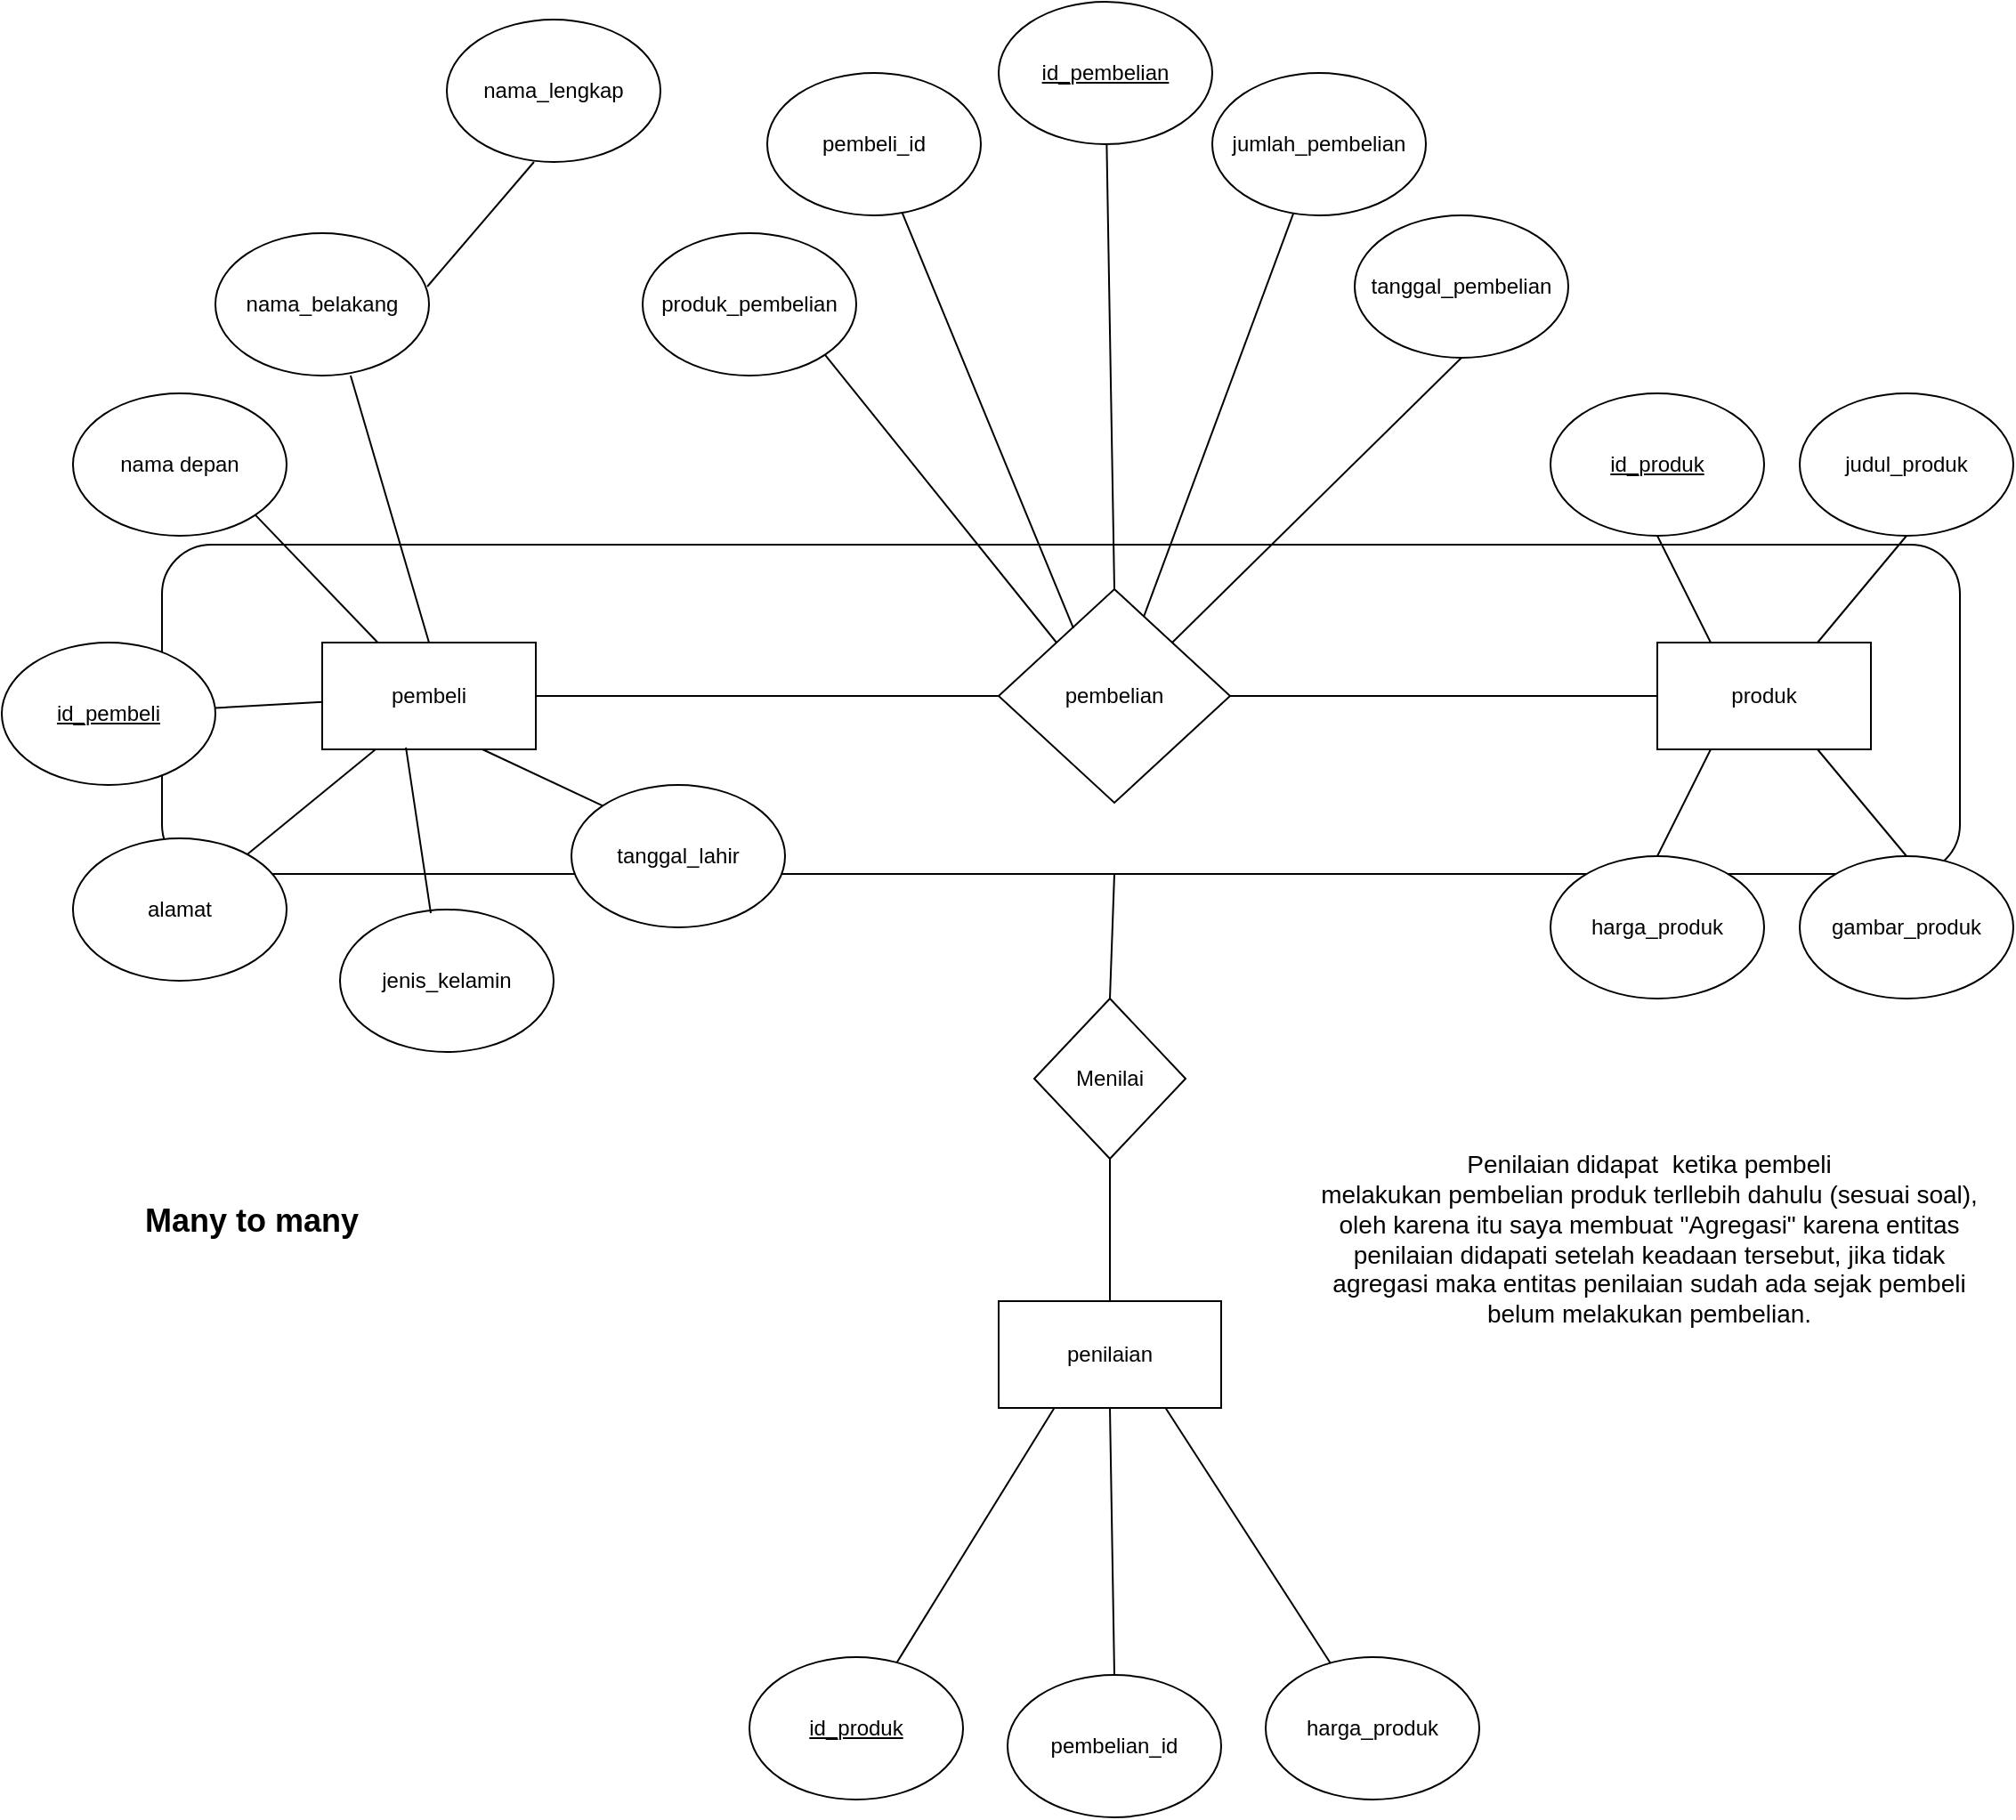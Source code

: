 <mxfile version="22.0.1" type="github">
  <diagram name="Page-1" id="fsIqFUjiNIn01wqL0xop">
    <mxGraphModel dx="2359" dy="949" grid="1" gridSize="10" guides="1" tooltips="1" connect="1" arrows="1" fold="1" page="1" pageScale="1" pageWidth="850" pageHeight="1100" math="0" shadow="0">
      <root>
        <mxCell id="0" />
        <mxCell id="1" parent="0" />
        <mxCell id="M2hYYdKd6GdRRnJh8mEm-10" value="" style="rounded=1;whiteSpace=wrap;html=1;" vertex="1" parent="1">
          <mxGeometry x="-200" y="325" width="1010" height="185" as="geometry" />
        </mxCell>
        <mxCell id="V5jfjw6TKSXS01mup-eG-1" value="pembeli" style="rounded=0;whiteSpace=wrap;html=1;movable=1;resizable=1;rotatable=1;deletable=1;editable=1;locked=0;connectable=1;" parent="1" vertex="1">
          <mxGeometry x="-110" y="380" width="120" height="60" as="geometry" />
        </mxCell>
        <mxCell id="V5jfjw6TKSXS01mup-eG-2" value="pembelian" style="rhombus;whiteSpace=wrap;html=1;" parent="1" vertex="1">
          <mxGeometry x="270" y="350" width="130" height="120" as="geometry" />
        </mxCell>
        <mxCell id="V5jfjw6TKSXS01mup-eG-3" value="produk" style="rounded=0;whiteSpace=wrap;html=1;" parent="1" vertex="1">
          <mxGeometry x="640" y="380" width="120" height="60" as="geometry" />
        </mxCell>
        <mxCell id="V5jfjw6TKSXS01mup-eG-4" value="penilaian" style="rounded=0;whiteSpace=wrap;html=1;" parent="1" vertex="1">
          <mxGeometry x="270" y="750" width="125" height="60" as="geometry" />
        </mxCell>
        <mxCell id="V5jfjw6TKSXS01mup-eG-5" value="alamat" style="ellipse;whiteSpace=wrap;html=1;movable=1;resizable=1;rotatable=1;deletable=1;editable=1;locked=0;connectable=1;" parent="1" vertex="1">
          <mxGeometry x="-250" y="490" width="120" height="80" as="geometry" />
        </mxCell>
        <mxCell id="V5jfjw6TKSXS01mup-eG-6" value="nama_lengkap" style="ellipse;whiteSpace=wrap;html=1;" parent="1" vertex="1">
          <mxGeometry x="-40" y="30" width="120" height="80" as="geometry" />
        </mxCell>
        <mxCell id="V5jfjw6TKSXS01mup-eG-7" value="&lt;u style=&quot;border-color: var(--border-color);&quot;&gt;id_pembeli&lt;/u&gt;" style="ellipse;whiteSpace=wrap;html=1;movable=1;resizable=1;rotatable=1;deletable=1;editable=1;locked=0;connectable=1;" parent="1" vertex="1">
          <mxGeometry x="-290" y="380" width="120" height="80" as="geometry" />
        </mxCell>
        <mxCell id="V5jfjw6TKSXS01mup-eG-8" value="jenis_kelamin" style="ellipse;whiteSpace=wrap;html=1;movable=1;resizable=1;rotatable=1;deletable=1;editable=1;locked=0;connectable=1;" parent="1" vertex="1">
          <mxGeometry x="-100" y="530" width="120" height="80" as="geometry" />
        </mxCell>
        <mxCell id="V5jfjw6TKSXS01mup-eG-9" value="nama depan" style="ellipse;whiteSpace=wrap;html=1;movable=1;resizable=1;rotatable=1;deletable=1;editable=1;locked=0;connectable=1;" parent="1" vertex="1">
          <mxGeometry x="-250" y="240" width="120" height="80" as="geometry" />
        </mxCell>
        <mxCell id="V5jfjw6TKSXS01mup-eG-10" value="nama_belakang" style="ellipse;whiteSpace=wrap;html=1;movable=1;resizable=1;rotatable=1;deletable=1;editable=1;locked=0;connectable=1;" parent="1" vertex="1">
          <mxGeometry x="-170" y="150" width="120" height="80" as="geometry" />
        </mxCell>
        <mxCell id="V5jfjw6TKSXS01mup-eG-11" value="" style="endArrow=none;html=1;rounded=0;entryX=0.408;entryY=1;entryDx=0;entryDy=0;entryPerimeter=0;movable=1;resizable=1;rotatable=1;deletable=1;editable=1;locked=0;connectable=1;exitX=0.992;exitY=0.375;exitDx=0;exitDy=0;exitPerimeter=0;" parent="1" source="V5jfjw6TKSXS01mup-eG-10" target="V5jfjw6TKSXS01mup-eG-6" edge="1">
          <mxGeometry width="50" height="50" relative="1" as="geometry">
            <mxPoint x="400" y="370" as="sourcePoint" />
            <mxPoint x="430" y="350" as="targetPoint" />
          </mxGeometry>
        </mxCell>
        <mxCell id="V5jfjw6TKSXS01mup-eG-12" value="" style="endArrow=none;html=1;rounded=0;entryX=0.633;entryY=1;entryDx=0;entryDy=0;entryPerimeter=0;exitX=0.5;exitY=0;exitDx=0;exitDy=0;movable=1;resizable=1;rotatable=1;deletable=1;editable=1;locked=0;connectable=1;" parent="1" source="V5jfjw6TKSXS01mup-eG-1" target="V5jfjw6TKSXS01mup-eG-10" edge="1">
          <mxGeometry width="50" height="50" relative="1" as="geometry">
            <mxPoint x="-50" y="320" as="sourcePoint" />
            <mxPoint x="39" y="260" as="targetPoint" />
          </mxGeometry>
        </mxCell>
        <mxCell id="V5jfjw6TKSXS01mup-eG-13" value="" style="endArrow=none;html=1;rounded=0;entryX=1;entryY=1;entryDx=0;entryDy=0;movable=1;resizable=1;rotatable=1;deletable=1;editable=1;locked=0;connectable=1;" parent="1" source="V5jfjw6TKSXS01mup-eG-1" target="V5jfjw6TKSXS01mup-eG-9" edge="1">
          <mxGeometry width="50" height="50" relative="1" as="geometry">
            <mxPoint x="-100" y="320" as="sourcePoint" />
            <mxPoint x="-11" y="260" as="targetPoint" />
          </mxGeometry>
        </mxCell>
        <mxCell id="V5jfjw6TKSXS01mup-eG-15" value="" style="endArrow=none;html=1;rounded=0;entryX=0.392;entryY=0.983;entryDx=0;entryDy=0;entryPerimeter=0;exitX=0.425;exitY=0.025;exitDx=0;exitDy=0;exitPerimeter=0;movable=1;resizable=1;rotatable=1;deletable=1;editable=1;locked=0;connectable=1;" parent="1" source="V5jfjw6TKSXS01mup-eG-8" target="V5jfjw6TKSXS01mup-eG-1" edge="1">
          <mxGeometry width="50" height="50" relative="1" as="geometry">
            <mxPoint x="-80" y="500" as="sourcePoint" />
            <mxPoint x="9" y="440" as="targetPoint" />
          </mxGeometry>
        </mxCell>
        <mxCell id="V5jfjw6TKSXS01mup-eG-16" value="" style="endArrow=none;html=1;rounded=0;movable=1;resizable=1;rotatable=1;deletable=1;editable=1;locked=0;connectable=1;" parent="1" source="V5jfjw6TKSXS01mup-eG-5" edge="1">
          <mxGeometry width="50" height="50" relative="1" as="geometry">
            <mxPoint x="-90" y="470" as="sourcePoint" />
            <mxPoint x="-80" y="440" as="targetPoint" />
          </mxGeometry>
        </mxCell>
        <mxCell id="V5jfjw6TKSXS01mup-eG-17" value="" style="endArrow=none;html=1;rounded=0;movable=1;resizable=1;rotatable=1;deletable=1;editable=1;locked=0;connectable=1;" parent="1" source="V5jfjw6TKSXS01mup-eG-7" target="V5jfjw6TKSXS01mup-eG-1" edge="1">
          <mxGeometry width="50" height="50" relative="1" as="geometry">
            <mxPoint x="-140" y="420" as="sourcePoint" />
            <mxPoint x="-51" y="360" as="targetPoint" />
          </mxGeometry>
        </mxCell>
        <mxCell id="V5jfjw6TKSXS01mup-eG-18" value="&lt;u&gt;id_pembelian&lt;/u&gt;" style="ellipse;whiteSpace=wrap;html=1;" parent="1" vertex="1">
          <mxGeometry x="270" y="20" width="120" height="80" as="geometry" />
        </mxCell>
        <mxCell id="V5jfjw6TKSXS01mup-eG-19" value="jumlah_pembelian" style="ellipse;whiteSpace=wrap;html=1;" parent="1" vertex="1">
          <mxGeometry x="390" y="60" width="120" height="80" as="geometry" />
        </mxCell>
        <mxCell id="V5jfjw6TKSXS01mup-eG-20" value="pembeli_id" style="ellipse;whiteSpace=wrap;html=1;" parent="1" vertex="1">
          <mxGeometry x="140" y="60" width="120" height="80" as="geometry" />
        </mxCell>
        <mxCell id="V5jfjw6TKSXS01mup-eG-21" value="" style="endArrow=none;html=1;rounded=0;" parent="1" source="V5jfjw6TKSXS01mup-eG-2" target="V5jfjw6TKSXS01mup-eG-19" edge="1">
          <mxGeometry width="50" height="50" relative="1" as="geometry">
            <mxPoint x="400" y="370" as="sourcePoint" />
            <mxPoint x="450" y="320" as="targetPoint" />
          </mxGeometry>
        </mxCell>
        <mxCell id="V5jfjw6TKSXS01mup-eG-22" value="" style="endArrow=none;html=1;rounded=0;exitX=0.5;exitY=0;exitDx=0;exitDy=0;" parent="1" source="V5jfjw6TKSXS01mup-eG-2" target="V5jfjw6TKSXS01mup-eG-18" edge="1">
          <mxGeometry width="50" height="50" relative="1" as="geometry">
            <mxPoint x="320" y="260" as="sourcePoint" />
            <mxPoint x="425" y="86" as="targetPoint" />
          </mxGeometry>
        </mxCell>
        <mxCell id="V5jfjw6TKSXS01mup-eG-23" value="" style="endArrow=none;html=1;rounded=0;exitX=0.323;exitY=0.183;exitDx=0;exitDy=0;exitPerimeter=0;" parent="1" source="V5jfjw6TKSXS01mup-eG-2" target="V5jfjw6TKSXS01mup-eG-20" edge="1">
          <mxGeometry width="50" height="50" relative="1" as="geometry">
            <mxPoint x="200" y="250" as="sourcePoint" />
            <mxPoint x="305" y="76" as="targetPoint" />
          </mxGeometry>
        </mxCell>
        <mxCell id="V5jfjw6TKSXS01mup-eG-24" value="harga_produk" style="ellipse;whiteSpace=wrap;html=1;" parent="1" vertex="1">
          <mxGeometry x="420" y="950" width="120" height="80" as="geometry" />
        </mxCell>
        <mxCell id="V5jfjw6TKSXS01mup-eG-25" value="pembelian_id" style="ellipse;whiteSpace=wrap;html=1;" parent="1" vertex="1">
          <mxGeometry x="275" y="960" width="120" height="80" as="geometry" />
        </mxCell>
        <mxCell id="V5jfjw6TKSXS01mup-eG-26" value="&lt;u&gt;id_produk&lt;/u&gt;" style="ellipse;whiteSpace=wrap;html=1;" parent="1" vertex="1">
          <mxGeometry x="130" y="950" width="120" height="80" as="geometry" />
        </mxCell>
        <mxCell id="V5jfjw6TKSXS01mup-eG-27" value="harga_produk" style="ellipse;whiteSpace=wrap;html=1;" parent="1" vertex="1">
          <mxGeometry x="580" y="500" width="120" height="80" as="geometry" />
        </mxCell>
        <mxCell id="V5jfjw6TKSXS01mup-eG-28" value="gambar_produk" style="ellipse;whiteSpace=wrap;html=1;" parent="1" vertex="1">
          <mxGeometry x="720" y="500" width="120" height="80" as="geometry" />
        </mxCell>
        <mxCell id="V5jfjw6TKSXS01mup-eG-29" value="judul_produk" style="ellipse;whiteSpace=wrap;html=1;" parent="1" vertex="1">
          <mxGeometry x="720" y="240" width="120" height="80" as="geometry" />
        </mxCell>
        <mxCell id="V5jfjw6TKSXS01mup-eG-30" value="&lt;u&gt;id_produk&lt;/u&gt;" style="ellipse;whiteSpace=wrap;html=1;" parent="1" vertex="1">
          <mxGeometry x="580" y="240" width="120" height="80" as="geometry" />
        </mxCell>
        <mxCell id="V5jfjw6TKSXS01mup-eG-31" value="" style="endArrow=none;html=1;rounded=0;entryX=0.25;entryY=1;entryDx=0;entryDy=0;" parent="1" source="V5jfjw6TKSXS01mup-eG-26" target="V5jfjw6TKSXS01mup-eG-4" edge="1">
          <mxGeometry width="50" height="50" relative="1" as="geometry">
            <mxPoint x="250" y="930" as="sourcePoint" />
            <mxPoint x="330" y="840" as="targetPoint" />
          </mxGeometry>
        </mxCell>
        <mxCell id="V5jfjw6TKSXS01mup-eG-32" value="" style="endArrow=none;html=1;rounded=0;entryX=0.5;entryY=1;entryDx=0;entryDy=0;exitX=0.5;exitY=0;exitDx=0;exitDy=0;" parent="1" source="V5jfjw6TKSXS01mup-eG-25" target="V5jfjw6TKSXS01mup-eG-4" edge="1">
          <mxGeometry width="50" height="50" relative="1" as="geometry">
            <mxPoint x="320" y="880" as="sourcePoint" />
            <mxPoint x="408" y="737" as="targetPoint" />
          </mxGeometry>
        </mxCell>
        <mxCell id="V5jfjw6TKSXS01mup-eG-33" value="" style="endArrow=none;html=1;rounded=0;entryX=0.75;entryY=1;entryDx=0;entryDy=0;" parent="1" source="V5jfjw6TKSXS01mup-eG-24" target="V5jfjw6TKSXS01mup-eG-4" edge="1">
          <mxGeometry width="50" height="50" relative="1" as="geometry">
            <mxPoint x="390" y="860" as="sourcePoint" />
            <mxPoint x="478" y="717" as="targetPoint" />
          </mxGeometry>
        </mxCell>
        <mxCell id="V5jfjw6TKSXS01mup-eG-34" value="" style="endArrow=none;html=1;rounded=0;entryX=0.5;entryY=1;entryDx=0;entryDy=0;exitX=0.25;exitY=0;exitDx=0;exitDy=0;" parent="1" source="V5jfjw6TKSXS01mup-eG-3" target="V5jfjw6TKSXS01mup-eG-30" edge="1">
          <mxGeometry width="50" height="50" relative="1" as="geometry">
            <mxPoint x="570" y="340" as="sourcePoint" />
            <mxPoint x="658" y="197" as="targetPoint" />
          </mxGeometry>
        </mxCell>
        <mxCell id="V5jfjw6TKSXS01mup-eG-35" value="" style="endArrow=none;html=1;rounded=0;entryX=0.5;entryY=1;entryDx=0;entryDy=0;exitX=0.75;exitY=0;exitDx=0;exitDy=0;" parent="1" source="V5jfjw6TKSXS01mup-eG-3" target="V5jfjw6TKSXS01mup-eG-29" edge="1">
          <mxGeometry width="50" height="50" relative="1" as="geometry">
            <mxPoint x="780" y="350" as="sourcePoint" />
            <mxPoint x="868" y="207" as="targetPoint" />
          </mxGeometry>
        </mxCell>
        <mxCell id="V5jfjw6TKSXS01mup-eG-36" value="" style="endArrow=none;html=1;rounded=0;entryX=0.25;entryY=1;entryDx=0;entryDy=0;exitX=0.5;exitY=0;exitDx=0;exitDy=0;" parent="1" source="V5jfjw6TKSXS01mup-eG-27" target="V5jfjw6TKSXS01mup-eG-3" edge="1">
          <mxGeometry width="50" height="50" relative="1" as="geometry">
            <mxPoint x="660" y="450" as="sourcePoint" />
            <mxPoint x="748" y="307" as="targetPoint" />
          </mxGeometry>
        </mxCell>
        <mxCell id="V5jfjw6TKSXS01mup-eG-37" value="" style="endArrow=none;html=1;rounded=0;entryX=0.75;entryY=1;entryDx=0;entryDy=0;exitX=0.5;exitY=0;exitDx=0;exitDy=0;" parent="1" source="V5jfjw6TKSXS01mup-eG-28" target="V5jfjw6TKSXS01mup-eG-3" edge="1">
          <mxGeometry width="50" height="50" relative="1" as="geometry">
            <mxPoint x="780" y="460" as="sourcePoint" />
            <mxPoint x="868" y="317" as="targetPoint" />
          </mxGeometry>
        </mxCell>
        <mxCell id="V5jfjw6TKSXS01mup-eG-38" value="" style="endArrow=none;html=1;rounded=0;entryX=0;entryY=0.5;entryDx=0;entryDy=0;" parent="1" source="V5jfjw6TKSXS01mup-eG-1" target="V5jfjw6TKSXS01mup-eG-2" edge="1">
          <mxGeometry width="50" height="50" relative="1" as="geometry">
            <mxPoint x="400" y="480" as="sourcePoint" />
            <mxPoint x="450" y="430" as="targetPoint" />
          </mxGeometry>
        </mxCell>
        <mxCell id="V5jfjw6TKSXS01mup-eG-39" value="" style="endArrow=none;html=1;rounded=0;entryX=0;entryY=0.5;entryDx=0;entryDy=0;exitX=1;exitY=0.5;exitDx=0;exitDy=0;" parent="1" source="V5jfjw6TKSXS01mup-eG-2" target="V5jfjw6TKSXS01mup-eG-3" edge="1">
          <mxGeometry width="50" height="50" relative="1" as="geometry">
            <mxPoint x="530" y="440" as="sourcePoint" />
            <mxPoint x="618" y="297" as="targetPoint" />
          </mxGeometry>
        </mxCell>
        <mxCell id="V5jfjw6TKSXS01mup-eG-40" value="" style="endArrow=none;html=1;rounded=0;exitX=0.5;exitY=0;exitDx=0;exitDy=0;" parent="1" source="M2hYYdKd6GdRRnJh8mEm-11" edge="1">
          <mxGeometry width="50" height="50" relative="1" as="geometry">
            <mxPoint x="340" y="510" as="sourcePoint" />
            <mxPoint x="335" y="510" as="targetPoint" />
          </mxGeometry>
        </mxCell>
        <mxCell id="M2hYYdKd6GdRRnJh8mEm-2" value="tanggal_lahir" style="ellipse;whiteSpace=wrap;html=1;movable=1;resizable=1;rotatable=1;deletable=1;editable=1;locked=0;connectable=1;" vertex="1" parent="1">
          <mxGeometry x="30" y="460" width="120" height="80" as="geometry" />
        </mxCell>
        <mxCell id="M2hYYdKd6GdRRnJh8mEm-3" value="" style="endArrow=none;html=1;rounded=0;entryX=0.75;entryY=1;entryDx=0;entryDy=0;exitX=0;exitY=0;exitDx=0;exitDy=0;movable=1;resizable=1;rotatable=1;deletable=1;editable=1;locked=0;connectable=1;" edge="1" parent="1" source="M2hYYdKd6GdRRnJh8mEm-2" target="V5jfjw6TKSXS01mup-eG-1">
          <mxGeometry width="50" height="50" relative="1" as="geometry">
            <mxPoint x="40" y="450" as="sourcePoint" />
            <mxPoint x="26" y="357" as="targetPoint" />
          </mxGeometry>
        </mxCell>
        <mxCell id="M2hYYdKd6GdRRnJh8mEm-4" value="produk_pembelian" style="ellipse;whiteSpace=wrap;html=1;" vertex="1" parent="1">
          <mxGeometry x="70" y="150" width="120" height="80" as="geometry" />
        </mxCell>
        <mxCell id="M2hYYdKd6GdRRnJh8mEm-5" value="tanggal_pembelian" style="ellipse;whiteSpace=wrap;html=1;" vertex="1" parent="1">
          <mxGeometry x="470" y="140" width="120" height="80" as="geometry" />
        </mxCell>
        <mxCell id="M2hYYdKd6GdRRnJh8mEm-6" value="" style="endArrow=none;html=1;rounded=0;exitX=0;exitY=0;exitDx=0;exitDy=0;entryX=1;entryY=1;entryDx=0;entryDy=0;" edge="1" parent="1" source="V5jfjw6TKSXS01mup-eG-2" target="M2hYYdKd6GdRRnJh8mEm-4">
          <mxGeometry width="50" height="50" relative="1" as="geometry">
            <mxPoint x="160" y="320" as="sourcePoint" />
            <mxPoint x="130" y="220" as="targetPoint" />
          </mxGeometry>
        </mxCell>
        <mxCell id="M2hYYdKd6GdRRnJh8mEm-7" value="" style="endArrow=none;html=1;rounded=0;exitX=1;exitY=0;exitDx=0;exitDy=0;entryX=0.5;entryY=1;entryDx=0;entryDy=0;" edge="1" parent="1" source="V5jfjw6TKSXS01mup-eG-2" target="M2hYYdKd6GdRRnJh8mEm-5">
          <mxGeometry width="50" height="50" relative="1" as="geometry">
            <mxPoint x="510" y="290" as="sourcePoint" />
            <mxPoint x="414" y="57" as="targetPoint" />
          </mxGeometry>
        </mxCell>
        <mxCell id="M2hYYdKd6GdRRnJh8mEm-8" value="&lt;b&gt;&lt;font style=&quot;font-size: 18px;&quot;&gt;Many to many&lt;/font&gt;&lt;/b&gt;" style="text;html=1;align=center;verticalAlign=middle;resizable=0;points=[];autosize=1;strokeColor=none;fillColor=none;" vertex="1" parent="1">
          <mxGeometry x="-220" y="685" width="140" height="40" as="geometry" />
        </mxCell>
        <mxCell id="M2hYYdKd6GdRRnJh8mEm-12" value="" style="endArrow=none;html=1;rounded=0;exitX=0.5;exitY=0;exitDx=0;exitDy=0;" edge="1" parent="1" source="V5jfjw6TKSXS01mup-eG-4" target="M2hYYdKd6GdRRnJh8mEm-11">
          <mxGeometry width="50" height="50" relative="1" as="geometry">
            <mxPoint x="333" y="750" as="sourcePoint" />
            <mxPoint x="333" y="510" as="targetPoint" />
          </mxGeometry>
        </mxCell>
        <mxCell id="M2hYYdKd6GdRRnJh8mEm-11" value="Menilai" style="rhombus;whiteSpace=wrap;html=1;" vertex="1" parent="1">
          <mxGeometry x="290" y="580" width="85" height="90" as="geometry" />
        </mxCell>
        <mxCell id="M2hYYdKd6GdRRnJh8mEm-13" value="&lt;font style=&quot;font-size: 14px;&quot;&gt;Penilaian didapat&amp;nbsp; ketika pembeli&lt;br&gt;melakukan pembelian produk terllebih dahulu (sesuai soal),&lt;br&gt;oleh karena itu saya membuat &quot;Agregasi&quot; karena entitas&lt;br&gt;penilaian didapati setelah keadaan tersebut, jika tidak&lt;br&gt;agregasi maka entitas penilaian sudah ada sejak pembeli&lt;br&gt;belum melakukan pembelian.&lt;/font&gt;" style="text;html=1;align=center;verticalAlign=middle;resizable=0;points=[];autosize=1;strokeColor=none;fillColor=none;" vertex="1" parent="1">
          <mxGeometry x="440" y="660" width="390" height="110" as="geometry" />
        </mxCell>
      </root>
    </mxGraphModel>
  </diagram>
</mxfile>
